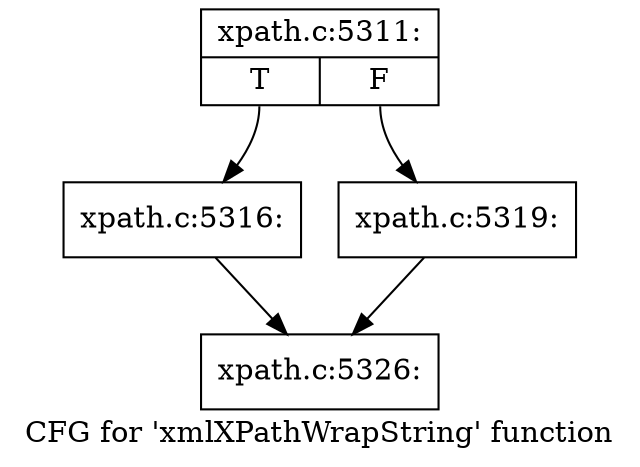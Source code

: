 digraph "CFG for 'xmlXPathWrapString' function" {
	label="CFG for 'xmlXPathWrapString' function";

	Node0x55e6b261c6c0 [shape=record,label="{xpath.c:5311:|{<s0>T|<s1>F}}"];
	Node0x55e6b261c6c0:s0 -> Node0x55e6b261f4d0;
	Node0x55e6b261c6c0:s1 -> Node0x55e6b261f520;
	Node0x55e6b261f4d0 [shape=record,label="{xpath.c:5316:}"];
	Node0x55e6b261f4d0 -> Node0x55e6b261e640;
	Node0x55e6b261f520 [shape=record,label="{xpath.c:5319:}"];
	Node0x55e6b261f520 -> Node0x55e6b261e640;
	Node0x55e6b261e640 [shape=record,label="{xpath.c:5326:}"];
}
